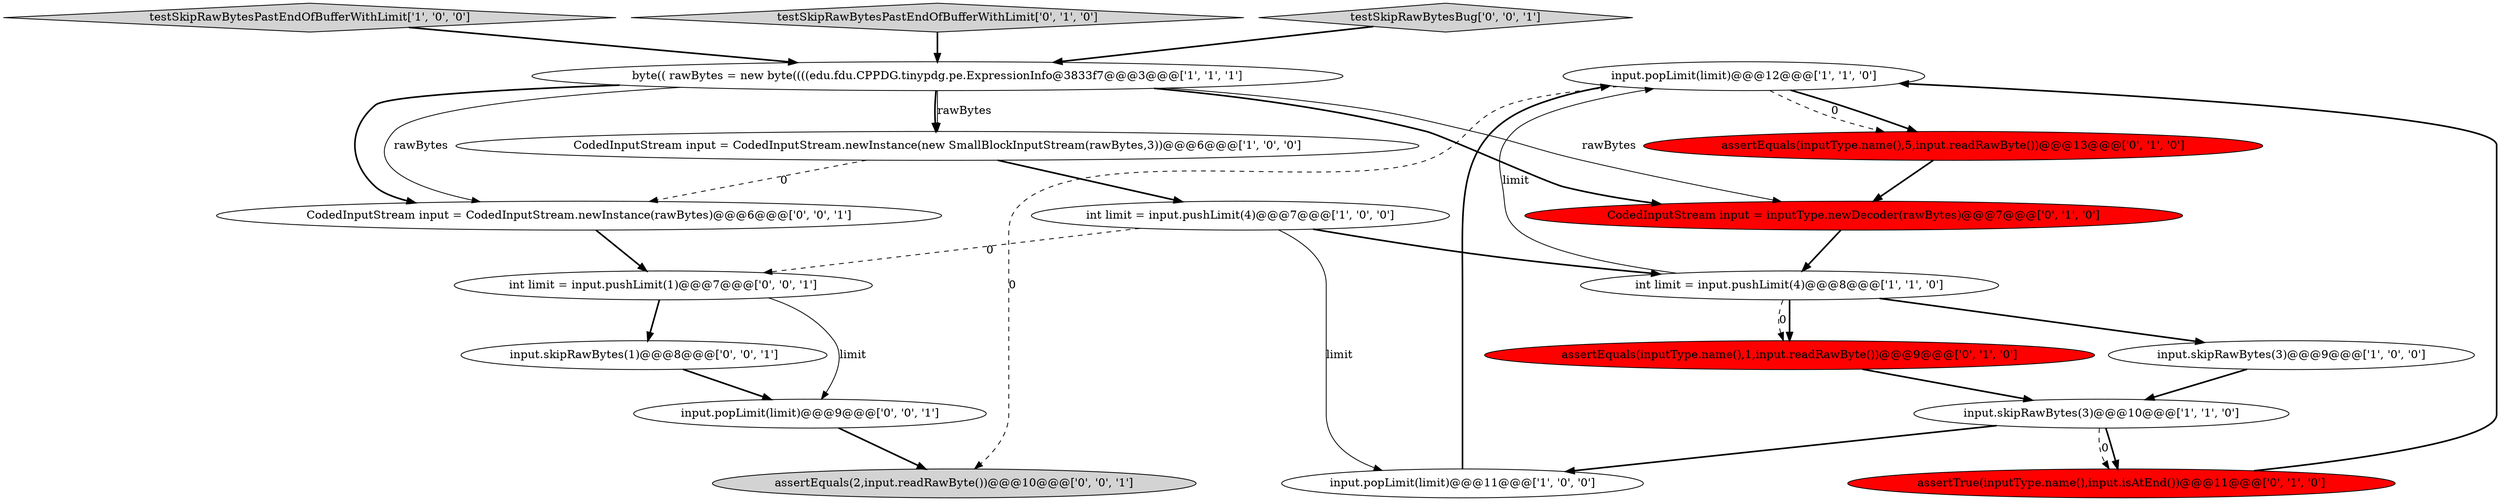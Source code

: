 digraph {
18 [style = filled, label = "int limit = input.pushLimit(1)@@@7@@@['0', '0', '1']", fillcolor = white, shape = ellipse image = "AAA0AAABBB3BBB"];
17 [style = filled, label = "input.skipRawBytes(1)@@@8@@@['0', '0', '1']", fillcolor = white, shape = ellipse image = "AAA0AAABBB3BBB"];
8 [style = filled, label = "input.popLimit(limit)@@@12@@@['1', '1', '0']", fillcolor = white, shape = ellipse image = "AAA0AAABBB1BBB"];
9 [style = filled, label = "assertEquals(inputType.name(),5,input.readRawByte())@@@13@@@['0', '1', '0']", fillcolor = red, shape = ellipse image = "AAA1AAABBB2BBB"];
16 [style = filled, label = "input.popLimit(limit)@@@9@@@['0', '0', '1']", fillcolor = white, shape = ellipse image = "AAA0AAABBB3BBB"];
3 [style = filled, label = "input.popLimit(limit)@@@11@@@['1', '0', '0']", fillcolor = white, shape = ellipse image = "AAA0AAABBB1BBB"];
5 [style = filled, label = "int limit = input.pushLimit(4)@@@8@@@['1', '1', '0']", fillcolor = white, shape = ellipse image = "AAA0AAABBB1BBB"];
7 [style = filled, label = "testSkipRawBytesPastEndOfBufferWithLimit['1', '0', '0']", fillcolor = lightgray, shape = diamond image = "AAA0AAABBB1BBB"];
11 [style = filled, label = "testSkipRawBytesPastEndOfBufferWithLimit['0', '1', '0']", fillcolor = lightgray, shape = diamond image = "AAA0AAABBB2BBB"];
12 [style = filled, label = "CodedInputStream input = inputType.newDecoder(rawBytes)@@@7@@@['0', '1', '0']", fillcolor = red, shape = ellipse image = "AAA1AAABBB2BBB"];
1 [style = filled, label = "input.skipRawBytes(3)@@@9@@@['1', '0', '0']", fillcolor = white, shape = ellipse image = "AAA0AAABBB1BBB"];
6 [style = filled, label = "CodedInputStream input = CodedInputStream.newInstance(new SmallBlockInputStream(rawBytes,3))@@@6@@@['1', '0', '0']", fillcolor = white, shape = ellipse image = "AAA0AAABBB1BBB"];
19 [style = filled, label = "assertEquals(2,input.readRawByte())@@@10@@@['0', '0', '1']", fillcolor = lightgray, shape = ellipse image = "AAA0AAABBB3BBB"];
13 [style = filled, label = "assertTrue(inputType.name(),input.isAtEnd())@@@11@@@['0', '1', '0']", fillcolor = red, shape = ellipse image = "AAA1AAABBB2BBB"];
10 [style = filled, label = "assertEquals(inputType.name(),1,input.readRawByte())@@@9@@@['0', '1', '0']", fillcolor = red, shape = ellipse image = "AAA1AAABBB2BBB"];
15 [style = filled, label = "testSkipRawBytesBug['0', '0', '1']", fillcolor = lightgray, shape = diamond image = "AAA0AAABBB3BBB"];
0 [style = filled, label = "int limit = input.pushLimit(4)@@@7@@@['1', '0', '0']", fillcolor = white, shape = ellipse image = "AAA0AAABBB1BBB"];
2 [style = filled, label = "input.skipRawBytes(3)@@@10@@@['1', '1', '0']", fillcolor = white, shape = ellipse image = "AAA0AAABBB1BBB"];
4 [style = filled, label = "byte(( rawBytes = new byte((((edu.fdu.CPPDG.tinypdg.pe.ExpressionInfo@3833f7@@@3@@@['1', '1', '1']", fillcolor = white, shape = ellipse image = "AAA0AAABBB1BBB"];
14 [style = filled, label = "CodedInputStream input = CodedInputStream.newInstance(rawBytes)@@@6@@@['0', '0', '1']", fillcolor = white, shape = ellipse image = "AAA0AAABBB3BBB"];
5->10 [style = bold, label=""];
8->19 [style = dashed, label="0"];
4->14 [style = bold, label=""];
12->5 [style = bold, label=""];
4->6 [style = bold, label=""];
2->3 [style = bold, label=""];
11->4 [style = bold, label=""];
18->17 [style = bold, label=""];
6->0 [style = bold, label=""];
7->4 [style = bold, label=""];
6->14 [style = dashed, label="0"];
16->19 [style = bold, label=""];
2->13 [style = bold, label=""];
8->9 [style = dashed, label="0"];
5->1 [style = bold, label=""];
5->10 [style = dashed, label="0"];
2->13 [style = dashed, label="0"];
3->8 [style = bold, label=""];
4->6 [style = solid, label="rawBytes"];
18->16 [style = solid, label="limit"];
0->3 [style = solid, label="limit"];
8->9 [style = bold, label=""];
5->8 [style = solid, label="limit"];
15->4 [style = bold, label=""];
4->12 [style = bold, label=""];
0->18 [style = dashed, label="0"];
14->18 [style = bold, label=""];
10->2 [style = bold, label=""];
1->2 [style = bold, label=""];
9->12 [style = bold, label=""];
13->8 [style = bold, label=""];
4->14 [style = solid, label="rawBytes"];
4->12 [style = solid, label="rawBytes"];
17->16 [style = bold, label=""];
0->5 [style = bold, label=""];
}
